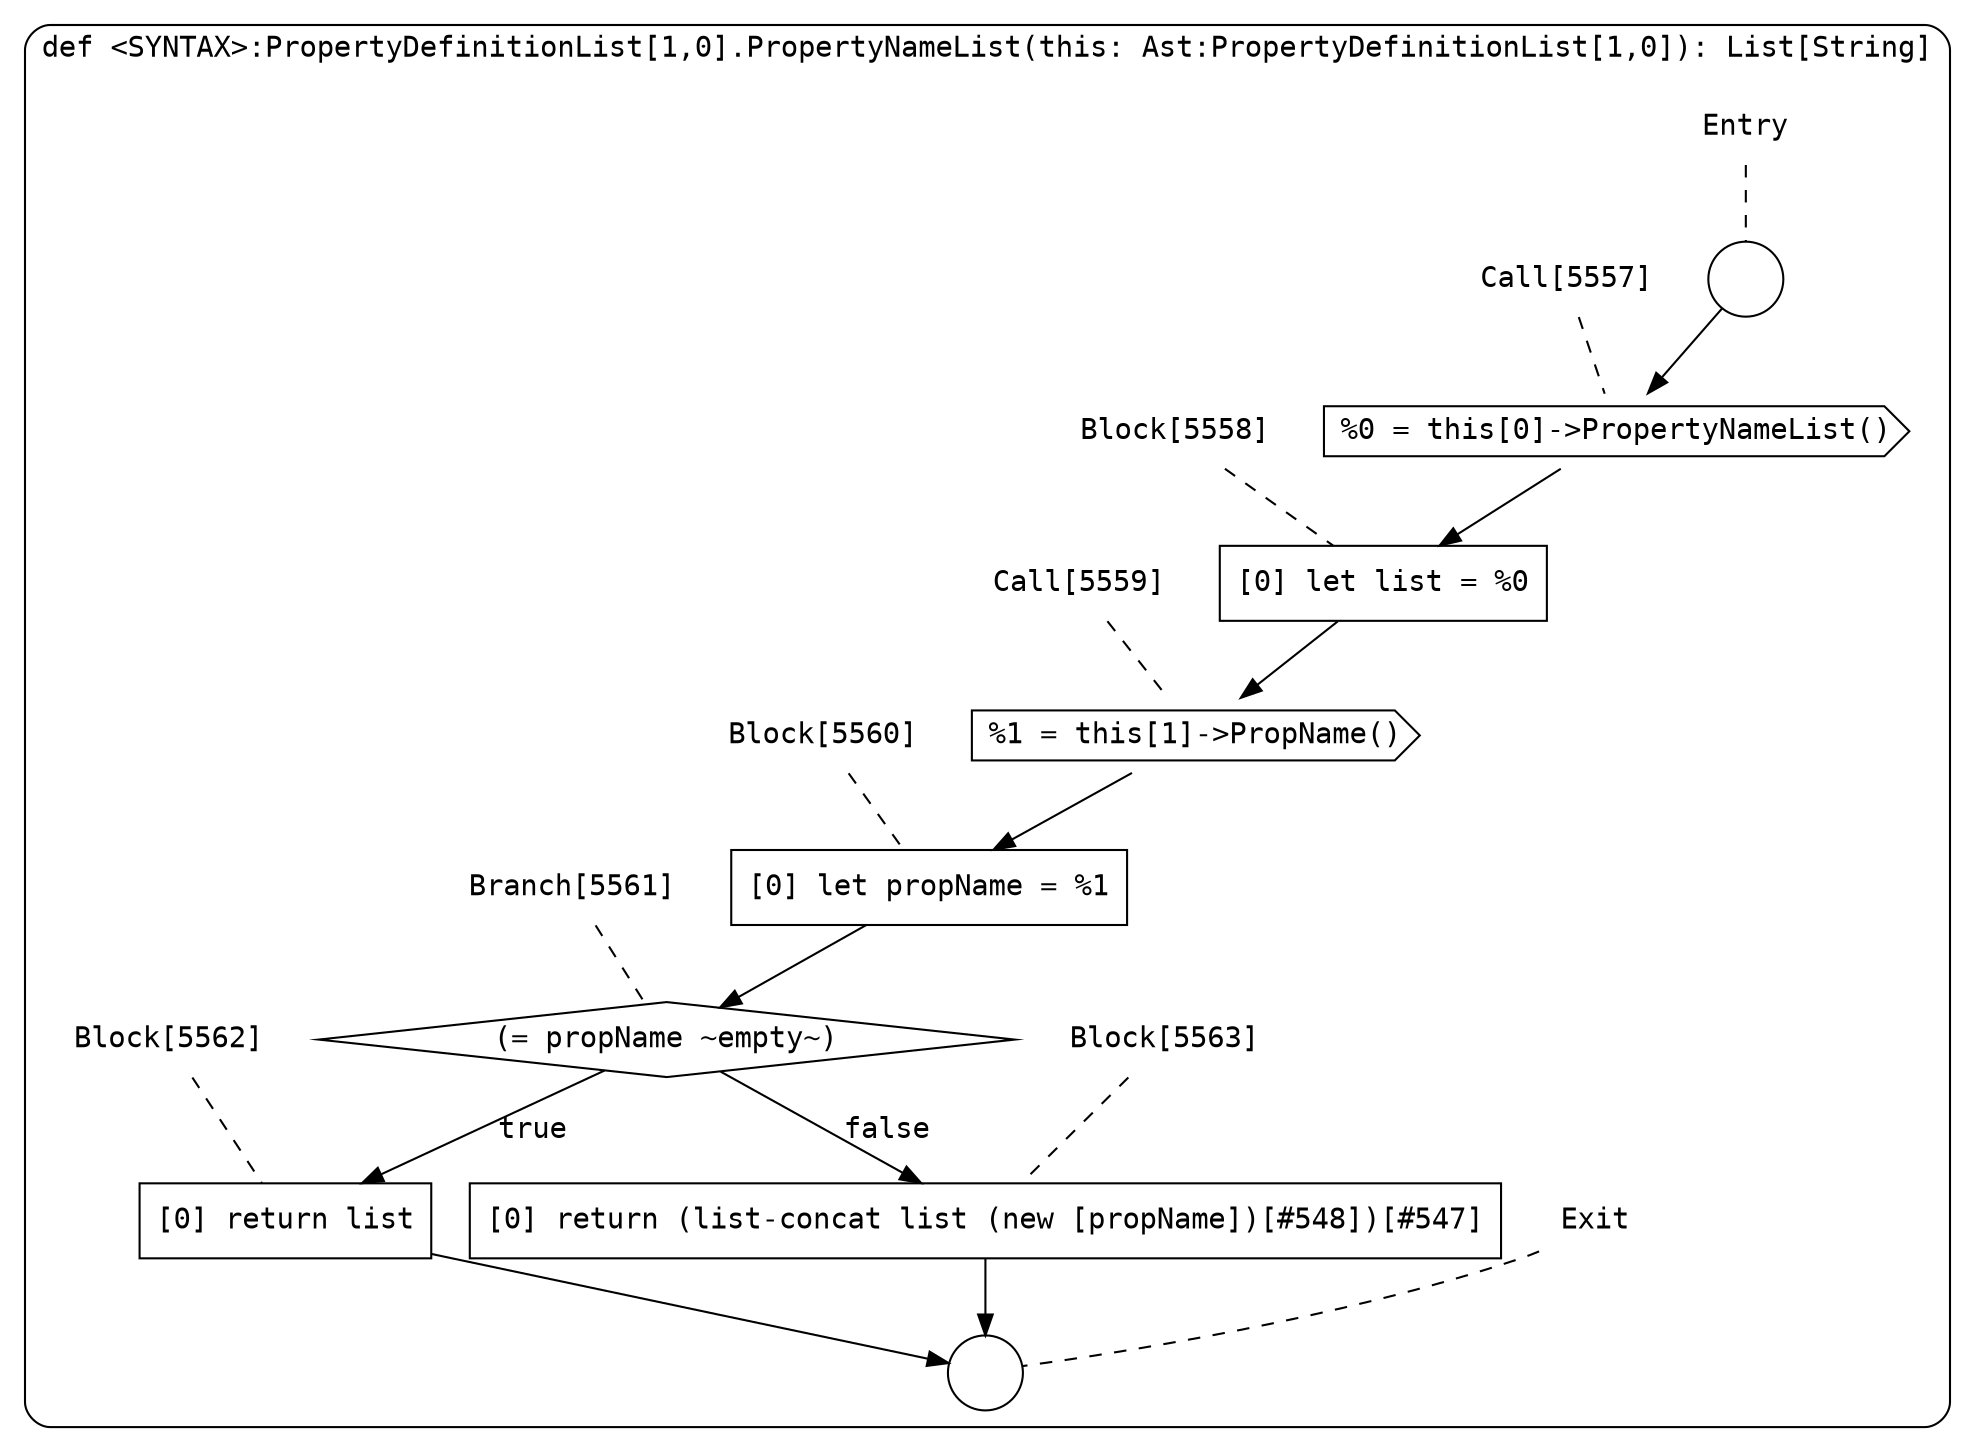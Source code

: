 digraph {
  graph [fontname = "Consolas"]
  node [fontname = "Consolas"]
  edge [fontname = "Consolas"]
  subgraph cluster1224 {
    label = "def <SYNTAX>:PropertyDefinitionList[1,0].PropertyNameList(this: Ast:PropertyDefinitionList[1,0]): List[String]"
    style = rounded
    cluster1224_entry_name [shape=none, label=<<font color="black">Entry</font>>]
    cluster1224_entry_name -> cluster1224_entry [arrowhead=none, color="black", style=dashed]
    cluster1224_entry [shape=circle label=" " color="black" fillcolor="white" style=filled]
    cluster1224_entry -> node5557 [color="black"]
    cluster1224_exit_name [shape=none, label=<<font color="black">Exit</font>>]
    cluster1224_exit_name -> cluster1224_exit [arrowhead=none, color="black", style=dashed]
    cluster1224_exit [shape=circle label=" " color="black" fillcolor="white" style=filled]
    node5557_name [shape=none, label=<<font color="black">Call[5557]</font>>]
    node5557_name -> node5557 [arrowhead=none, color="black", style=dashed]
    node5557 [shape=cds, label=<<font color="black">%0 = this[0]-&gt;PropertyNameList()</font>> color="black" fillcolor="white", style=filled]
    node5557 -> node5558 [color="black"]
    node5558_name [shape=none, label=<<font color="black">Block[5558]</font>>]
    node5558_name -> node5558 [arrowhead=none, color="black", style=dashed]
    node5558 [shape=box, label=<<font color="black">[0] let list = %0<BR ALIGN="LEFT"/></font>> color="black" fillcolor="white", style=filled]
    node5558 -> node5559 [color="black"]
    node5559_name [shape=none, label=<<font color="black">Call[5559]</font>>]
    node5559_name -> node5559 [arrowhead=none, color="black", style=dashed]
    node5559 [shape=cds, label=<<font color="black">%1 = this[1]-&gt;PropName()</font>> color="black" fillcolor="white", style=filled]
    node5559 -> node5560 [color="black"]
    node5560_name [shape=none, label=<<font color="black">Block[5560]</font>>]
    node5560_name -> node5560 [arrowhead=none, color="black", style=dashed]
    node5560 [shape=box, label=<<font color="black">[0] let propName = %1<BR ALIGN="LEFT"/></font>> color="black" fillcolor="white", style=filled]
    node5560 -> node5561 [color="black"]
    node5561_name [shape=none, label=<<font color="black">Branch[5561]</font>>]
    node5561_name -> node5561 [arrowhead=none, color="black", style=dashed]
    node5561 [shape=diamond, label=<<font color="black">(= propName ~empty~)</font>> color="black" fillcolor="white", style=filled]
    node5561 -> node5562 [label=<<font color="black">true</font>> color="black"]
    node5561 -> node5563 [label=<<font color="black">false</font>> color="black"]
    node5562_name [shape=none, label=<<font color="black">Block[5562]</font>>]
    node5562_name -> node5562 [arrowhead=none, color="black", style=dashed]
    node5562 [shape=box, label=<<font color="black">[0] return list<BR ALIGN="LEFT"/></font>> color="black" fillcolor="white", style=filled]
    node5562 -> cluster1224_exit [color="black"]
    node5563_name [shape=none, label=<<font color="black">Block[5563]</font>>]
    node5563_name -> node5563 [arrowhead=none, color="black", style=dashed]
    node5563 [shape=box, label=<<font color="black">[0] return (list-concat list (new [propName])[#548])[#547]<BR ALIGN="LEFT"/></font>> color="black" fillcolor="white", style=filled]
    node5563 -> cluster1224_exit [color="black"]
  }
}